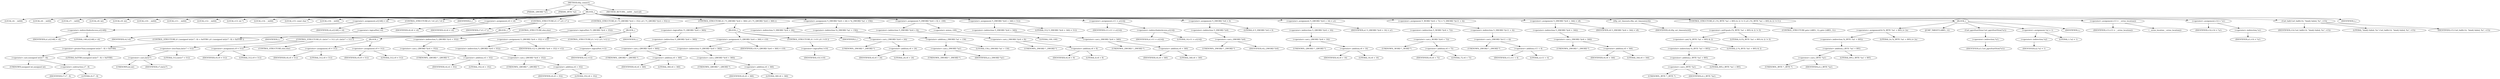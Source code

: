 digraph tftp_connect {  
"1000113" [label = "(METHOD,tftp_connect)" ]
"1000114" [label = "(PARAM,_QWORD *a1)" ]
"1000115" [label = "(PARAM,_BYTE *a2)" ]
"1000116" [label = "(BLOCK,,)" ]
"1000117" [label = "(LOCAL,v4: __int64)" ]
"1000118" [label = "(LOCAL,v6: __int64)" ]
"1000119" [label = "(LOCAL,v7: __int64)" ]
"1000120" [label = "(LOCAL,v8: int)" ]
"1000121" [label = "(LOCAL,v9: int)" ]
"1000122" [label = "(LOCAL,v10: __int64)" ]
"1000123" [label = "(LOCAL,v11: __int64)" ]
"1000124" [label = "(LOCAL,v12: __int64)" ]
"1000125" [label = "(LOCAL,v13: int *)" ]
"1000126" [label = "(LOCAL,v14: __int64)" ]
"1000127" [label = "(LOCAL,v15: const char *)" ]
"1000128" [label = "(LOCAL,v16: __int64)" ]
"1000129" [label = "(<operator>.assignment,a1[148] = v4)" ]
"1000130" [label = "(<operator>.indirectIndexAccess,a1[148])" ]
"1000131" [label = "(IDENTIFIER,a1,a1[148] = v4)" ]
"1000132" [label = "(LITERAL,148,a1[148] = v4)" ]
"1000133" [label = "(IDENTIFIER,v4,a1[148] = v4)" ]
"1000134" [label = "(CONTROL_STRUCTURE,if ( !v4 ),if ( !v4 ))" ]
"1000135" [label = "(<operator>.logicalNot,!v4)" ]
"1000136" [label = "(IDENTIFIER,v4,!v4)" ]
"1000137" [label = "(IDENTIFIER,L,)" ]
"1000138" [label = "(<operator>.assignment,v6 = v4)" ]
"1000139" [label = "(IDENTIFIER,v6,v6 = v4)" ]
"1000140" [label = "(IDENTIFIER,v4,v6 = v4)" ]
"1000141" [label = "(CONTROL_STRUCTURE,if ( v7 ),if ( v7 ))" ]
"1000142" [label = "(IDENTIFIER,v7,if ( v7 ))" ]
"1000143" [label = "(BLOCK,,)" ]
"1000144" [label = "(CONTROL_STRUCTURE,if ( (unsigned int)(v7 - 8) > 0xFFB0 ),if ( (unsigned int)(v7 - 8) > 0xFFB0 ))" ]
"1000145" [label = "(<operator>.greaterThan,(unsigned int)(v7 - 8) > 0xFFB0)" ]
"1000146" [label = "(<operator>.cast,(unsigned int)(v7 - 8))" ]
"1000147" [label = "(UNKNOWN,unsigned int,unsigned int)" ]
"1000148" [label = "(<operator>.subtraction,v7 - 8)" ]
"1000149" [label = "(IDENTIFIER,v7,v7 - 8)" ]
"1000150" [label = "(LITERAL,8,v7 - 8)" ]
"1000151" [label = "(LITERAL,0xFFB0,(unsigned int)(v7 - 8) > 0xFFB0)" ]
"1000152" [label = "(IDENTIFIER,L,)" ]
"1000153" [label = "(CONTROL_STRUCTURE,if ( (int)v7 < 512 ),if ( (int)v7 < 512 ))" ]
"1000154" [label = "(<operator>.lessThan,(int)v7 < 512)" ]
"1000155" [label = "(<operator>.cast,(int)v7)" ]
"1000156" [label = "(UNKNOWN,int,int)" ]
"1000157" [label = "(IDENTIFIER,v7,(int)v7)" ]
"1000158" [label = "(LITERAL,512,(int)v7 < 512)" ]
"1000159" [label = "(<operator>.assignment,v9 = 512)" ]
"1000160" [label = "(IDENTIFIER,v9,v9 = 512)" ]
"1000161" [label = "(LITERAL,512,v9 = 512)" ]
"1000162" [label = "(CONTROL_STRUCTURE,else,else)" ]
"1000163" [label = "(CONTROL_STRUCTURE,else,else)" ]
"1000164" [label = "(BLOCK,,)" ]
"1000165" [label = "(<operator>.assignment,v8 = 512)" ]
"1000166" [label = "(IDENTIFIER,v8,v8 = 512)" ]
"1000167" [label = "(LITERAL,512,v8 = 512)" ]
"1000168" [label = "(<operator>.assignment,v9 = 512)" ]
"1000169" [label = "(IDENTIFIER,v9,v9 = 512)" ]
"1000170" [label = "(LITERAL,512,v9 = 512)" ]
"1000171" [label = "(CONTROL_STRUCTURE,if ( !*(_QWORD *)(v4 + 352) ),if ( !*(_QWORD *)(v4 + 352) ))" ]
"1000172" [label = "(<operator>.logicalNot,!*(_QWORD *)(v4 + 352))" ]
"1000173" [label = "(<operator>.indirection,*(_QWORD *)(v4 + 352))" ]
"1000174" [label = "(<operator>.cast,(_QWORD *)(v4 + 352))" ]
"1000175" [label = "(UNKNOWN,_QWORD *,_QWORD *)" ]
"1000176" [label = "(<operator>.addition,v4 + 352)" ]
"1000177" [label = "(IDENTIFIER,v4,v4 + 352)" ]
"1000178" [label = "(LITERAL,352,v4 + 352)" ]
"1000179" [label = "(BLOCK,,)" ]
"1000180" [label = "(<operator>.assignment,*(_QWORD *)(v6 + 352) = v12)" ]
"1000181" [label = "(<operator>.indirection,*(_QWORD *)(v6 + 352))" ]
"1000182" [label = "(<operator>.cast,(_QWORD *)(v6 + 352))" ]
"1000183" [label = "(UNKNOWN,_QWORD *,_QWORD *)" ]
"1000184" [label = "(<operator>.addition,v6 + 352)" ]
"1000185" [label = "(IDENTIFIER,v6,v6 + 352)" ]
"1000186" [label = "(LITERAL,352,v6 + 352)" ]
"1000187" [label = "(IDENTIFIER,v12,*(_QWORD *)(v6 + 352) = v12)" ]
"1000188" [label = "(CONTROL_STRUCTURE,if ( !v12 ),if ( !v12 ))" ]
"1000189" [label = "(<operator>.logicalNot,!v12)" ]
"1000190" [label = "(IDENTIFIER,v12,!v12)" ]
"1000191" [label = "(IDENTIFIER,L,)" ]
"1000192" [label = "(CONTROL_STRUCTURE,if ( !*(_QWORD *)(v6 + 360) ),if ( !*(_QWORD *)(v6 + 360) ))" ]
"1000193" [label = "(<operator>.logicalNot,!*(_QWORD *)(v6 + 360))" ]
"1000194" [label = "(<operator>.indirection,*(_QWORD *)(v6 + 360))" ]
"1000195" [label = "(<operator>.cast,(_QWORD *)(v6 + 360))" ]
"1000196" [label = "(UNKNOWN,_QWORD *,_QWORD *)" ]
"1000197" [label = "(<operator>.addition,v6 + 360)" ]
"1000198" [label = "(IDENTIFIER,v6,v6 + 360)" ]
"1000199" [label = "(LITERAL,360,v6 + 360)" ]
"1000200" [label = "(BLOCK,,)" ]
"1000201" [label = "(<operator>.assignment,*(_QWORD *)(v6 + 360) = v10)" ]
"1000202" [label = "(<operator>.indirection,*(_QWORD *)(v6 + 360))" ]
"1000203" [label = "(<operator>.cast,(_QWORD *)(v6 + 360))" ]
"1000204" [label = "(UNKNOWN,_QWORD *,_QWORD *)" ]
"1000205" [label = "(<operator>.addition,v6 + 360)" ]
"1000206" [label = "(IDENTIFIER,v6,v6 + 360)" ]
"1000207" [label = "(LITERAL,360,v6 + 360)" ]
"1000208" [label = "(IDENTIFIER,v10,*(_QWORD *)(v6 + 360) = v10)" ]
"1000209" [label = "(CONTROL_STRUCTURE,if ( !v10 ),if ( !v10 ))" ]
"1000210" [label = "(<operator>.logicalNot,!v10)" ]
"1000211" [label = "(IDENTIFIER,v10,!v10)" ]
"1000212" [label = "(IDENTIFIER,L,)" ]
"1000213" [label = "(<operator>.assignment,*(_DWORD *)(v6 + 24) = *((_DWORD *)a1 + 156))" ]
"1000214" [label = "(<operator>.indirection,*(_DWORD *)(v6 + 24))" ]
"1000215" [label = "(<operator>.cast,(_DWORD *)(v6 + 24))" ]
"1000216" [label = "(UNKNOWN,_DWORD *,_DWORD *)" ]
"1000217" [label = "(<operator>.addition,v6 + 24)" ]
"1000218" [label = "(IDENTIFIER,v6,v6 + 24)" ]
"1000219" [label = "(LITERAL,24,v6 + 24)" ]
"1000220" [label = "(<operator>.indirection,*((_DWORD *)a1 + 156))" ]
"1000221" [label = "(<operator>.addition,(_DWORD *)a1 + 156)" ]
"1000222" [label = "(<operator>.cast,(_DWORD *)a1)" ]
"1000223" [label = "(UNKNOWN,_DWORD *,_DWORD *)" ]
"1000224" [label = "(IDENTIFIER,a1,(_DWORD *)a1)" ]
"1000225" [label = "(LITERAL,156,(_DWORD *)a1 + 156)" ]
"1000226" [label = "(<operator>.assignment,*(_DWORD *)(v6 + 8) = -100)" ]
"1000227" [label = "(<operator>.indirection,*(_DWORD *)(v6 + 8))" ]
"1000228" [label = "(<operator>.cast,(_DWORD *)(v6 + 8))" ]
"1000229" [label = "(UNKNOWN,_DWORD *,_DWORD *)" ]
"1000230" [label = "(<operator>.addition,v6 + 8)" ]
"1000231" [label = "(IDENTIFIER,v6,v6 + 8)" ]
"1000232" [label = "(LITERAL,8,v6 + 8)" ]
"1000233" [label = "(<operator>.minus,-100)" ]
"1000234" [label = "(LITERAL,100,-100)" ]
"1000235" [label = "(<operator>.assignment,*(_DWORD *)(v6 + 340) = 512)" ]
"1000236" [label = "(<operator>.indirection,*(_DWORD *)(v6 + 340))" ]
"1000237" [label = "(<operator>.cast,(_DWORD *)(v6 + 340))" ]
"1000238" [label = "(UNKNOWN,_DWORD *,_DWORD *)" ]
"1000239" [label = "(<operator>.addition,v6 + 340)" ]
"1000240" [label = "(IDENTIFIER,v6,v6 + 340)" ]
"1000241" [label = "(LITERAL,340,v6 + 340)" ]
"1000242" [label = "(LITERAL,512,*(_DWORD *)(v6 + 340) = 512)" ]
"1000243" [label = "(<operator>.assignment,v11 = a1[14])" ]
"1000244" [label = "(IDENTIFIER,v11,v11 = a1[14])" ]
"1000245" [label = "(<operator>.indirectIndexAccess,a1[14])" ]
"1000246" [label = "(IDENTIFIER,a1,v11 = a1[14])" ]
"1000247" [label = "(LITERAL,14,v11 = a1[14])" ]
"1000248" [label = "(<operator>.assignment,*(_DWORD *)v6 = 0)" ]
"1000249" [label = "(<operator>.indirection,*(_DWORD *)v6)" ]
"1000250" [label = "(<operator>.cast,(_DWORD *)v6)" ]
"1000251" [label = "(UNKNOWN,_DWORD *,_DWORD *)" ]
"1000252" [label = "(IDENTIFIER,v6,(_DWORD *)v6)" ]
"1000253" [label = "(LITERAL,0,*(_DWORD *)v6 = 0)" ]
"1000254" [label = "(<operator>.assignment,*(_QWORD *)(v6 + 16) = a1)" ]
"1000255" [label = "(<operator>.indirection,*(_QWORD *)(v6 + 16))" ]
"1000256" [label = "(<operator>.cast,(_QWORD *)(v6 + 16))" ]
"1000257" [label = "(UNKNOWN,_QWORD *,_QWORD *)" ]
"1000258" [label = "(<operator>.addition,v6 + 16)" ]
"1000259" [label = "(IDENTIFIER,v6,v6 + 16)" ]
"1000260" [label = "(LITERAL,16,v6 + 16)" ]
"1000261" [label = "(IDENTIFIER,a1,*(_QWORD *)(v6 + 16) = a1)" ]
"1000262" [label = "(<operator>.assignment,*(_WORD *)(v6 + 72) = *(_DWORD *)(v11 + 4))" ]
"1000263" [label = "(<operator>.indirection,*(_WORD *)(v6 + 72))" ]
"1000264" [label = "(<operator>.cast,(_WORD *)(v6 + 72))" ]
"1000265" [label = "(UNKNOWN,_WORD *,_WORD *)" ]
"1000266" [label = "(<operator>.addition,v6 + 72)" ]
"1000267" [label = "(IDENTIFIER,v6,v6 + 72)" ]
"1000268" [label = "(LITERAL,72,v6 + 72)" ]
"1000269" [label = "(<operator>.indirection,*(_DWORD *)(v11 + 4))" ]
"1000270" [label = "(<operator>.cast,(_DWORD *)(v11 + 4))" ]
"1000271" [label = "(UNKNOWN,_DWORD *,_DWORD *)" ]
"1000272" [label = "(<operator>.addition,v11 + 4)" ]
"1000273" [label = "(IDENTIFIER,v11,v11 + 4)" ]
"1000274" [label = "(LITERAL,4,v11 + 4)" ]
"1000275" [label = "(<operator>.assignment,*(_DWORD *)(v6 + 344) = v8)" ]
"1000276" [label = "(<operator>.indirection,*(_DWORD *)(v6 + 344))" ]
"1000277" [label = "(<operator>.cast,(_DWORD *)(v6 + 344))" ]
"1000278" [label = "(UNKNOWN,_DWORD *,_DWORD *)" ]
"1000279" [label = "(<operator>.addition,v6 + 344)" ]
"1000280" [label = "(IDENTIFIER,v6,v6 + 344)" ]
"1000281" [label = "(LITERAL,344,v6 + 344)" ]
"1000282" [label = "(IDENTIFIER,v8,*(_DWORD *)(v6 + 344) = v8)" ]
"1000283" [label = "(tftp_set_timeouts,tftp_set_timeouts(v6))" ]
"1000284" [label = "(IDENTIFIER,v6,tftp_set_timeouts(v6))" ]
"1000285" [label = "(CONTROL_STRUCTURE,if ( (*((_BYTE *)a1 + 895) & 2) != 0 ),if ( (*((_BYTE *)a1 + 895) & 2) != 0 ))" ]
"1000286" [label = "(<operator>.notEquals,(*((_BYTE *)a1 + 895) & 2) != 0)" ]
"1000287" [label = "(<operator>.and,*((_BYTE *)a1 + 895) & 2)" ]
"1000288" [label = "(<operator>.indirection,*((_BYTE *)a1 + 895))" ]
"1000289" [label = "(<operator>.addition,(_BYTE *)a1 + 895)" ]
"1000290" [label = "(<operator>.cast,(_BYTE *)a1)" ]
"1000291" [label = "(UNKNOWN,_BYTE *,_BYTE *)" ]
"1000292" [label = "(IDENTIFIER,a1,(_BYTE *)a1)" ]
"1000293" [label = "(LITERAL,895,(_BYTE *)a1 + 895)" ]
"1000294" [label = "(LITERAL,2,*((_BYTE *)a1 + 895) & 2)" ]
"1000295" [label = "(LITERAL,0,(*((_BYTE *)a1 + 895) & 2) != 0)" ]
"1000296" [label = "(CONTROL_STRUCTURE,goto LABEL_12;,goto LABEL_12;)" ]
"1000297" [label = "(BLOCK,,)" ]
"1000298" [label = "(<operators>.assignmentOr,*((_BYTE *)a1 + 895) |= 2u)" ]
"1000299" [label = "(<operator>.indirection,*((_BYTE *)a1 + 895))" ]
"1000300" [label = "(<operator>.addition,(_BYTE *)a1 + 895)" ]
"1000301" [label = "(<operator>.cast,(_BYTE *)a1)" ]
"1000302" [label = "(UNKNOWN,_BYTE *,_BYTE *)" ]
"1000303" [label = "(IDENTIFIER,a1,(_BYTE *)a1)" ]
"1000304" [label = "(LITERAL,895,(_BYTE *)a1 + 895)" ]
"1000305" [label = "(LITERAL,2u,*((_BYTE *)a1 + 895) |= 2u)" ]
"1000306" [label = "(JUMP_TARGET,LABEL_12)" ]
"1000307" [label = "(Curl_pgrsStartNow,Curl_pgrsStartNow(*a1))" ]
"1000308" [label = "(<operator>.indirection,*a1)" ]
"1000309" [label = "(IDENTIFIER,a1,Curl_pgrsStartNow(*a1))" ]
"1000310" [label = "(<operator>.assignment,*a2 = 1)" ]
"1000311" [label = "(<operator>.indirection,*a2)" ]
"1000312" [label = "(IDENTIFIER,a2,*a2 = 1)" ]
"1000313" [label = "(LITERAL,1,*a2 = 1)" ]
"1000314" [label = "(IDENTIFIER,L,)" ]
"1000315" [label = "(<operator>.assignment,v13 = __errno_location())" ]
"1000316" [label = "(IDENTIFIER,v13,v13 = __errno_location())" ]
"1000317" [label = "(__errno_location,__errno_location())" ]
"1000318" [label = "(<operator>.assignment,v14 = *a1)" ]
"1000319" [label = "(IDENTIFIER,v14,v14 = *a1)" ]
"1000320" [label = "(<operator>.indirection,*a1)" ]
"1000321" [label = "(IDENTIFIER,a1,v14 = *a1)" ]
"1000322" [label = "(Curl_failf,Curl_failf(v14, \"bind() failed; %s\", v15))" ]
"1000323" [label = "(IDENTIFIER,v14,Curl_failf(v14, \"bind() failed; %s\", v15))" ]
"1000324" [label = "(LITERAL,\"bind() failed; %s\",Curl_failf(v14, \"bind() failed; %s\", v15))" ]
"1000325" [label = "(IDENTIFIER,v15,Curl_failf(v14, \"bind() failed; %s\", v15))" ]
"1000326" [label = "(IDENTIFIER,L,)" ]
"1000327" [label = "(METHOD_RETURN,__int64 __fastcall)" ]
  "1000113" -> "1000114" 
  "1000113" -> "1000115" 
  "1000113" -> "1000116" 
  "1000113" -> "1000327" 
  "1000116" -> "1000117" 
  "1000116" -> "1000118" 
  "1000116" -> "1000119" 
  "1000116" -> "1000120" 
  "1000116" -> "1000121" 
  "1000116" -> "1000122" 
  "1000116" -> "1000123" 
  "1000116" -> "1000124" 
  "1000116" -> "1000125" 
  "1000116" -> "1000126" 
  "1000116" -> "1000127" 
  "1000116" -> "1000128" 
  "1000116" -> "1000129" 
  "1000116" -> "1000134" 
  "1000116" -> "1000137" 
  "1000116" -> "1000138" 
  "1000116" -> "1000141" 
  "1000116" -> "1000171" 
  "1000116" -> "1000192" 
  "1000116" -> "1000213" 
  "1000116" -> "1000226" 
  "1000116" -> "1000235" 
  "1000116" -> "1000243" 
  "1000116" -> "1000248" 
  "1000116" -> "1000254" 
  "1000116" -> "1000262" 
  "1000116" -> "1000275" 
  "1000116" -> "1000283" 
  "1000116" -> "1000285" 
  "1000116" -> "1000297" 
  "1000116" -> "1000315" 
  "1000116" -> "1000318" 
  "1000116" -> "1000322" 
  "1000116" -> "1000326" 
  "1000129" -> "1000130" 
  "1000129" -> "1000133" 
  "1000130" -> "1000131" 
  "1000130" -> "1000132" 
  "1000134" -> "1000135" 
  "1000135" -> "1000136" 
  "1000138" -> "1000139" 
  "1000138" -> "1000140" 
  "1000141" -> "1000142" 
  "1000141" -> "1000143" 
  "1000141" -> "1000163" 
  "1000143" -> "1000144" 
  "1000143" -> "1000152" 
  "1000143" -> "1000153" 
  "1000144" -> "1000145" 
  "1000145" -> "1000146" 
  "1000145" -> "1000151" 
  "1000146" -> "1000147" 
  "1000146" -> "1000148" 
  "1000148" -> "1000149" 
  "1000148" -> "1000150" 
  "1000153" -> "1000154" 
  "1000153" -> "1000159" 
  "1000153" -> "1000162" 
  "1000154" -> "1000155" 
  "1000154" -> "1000158" 
  "1000155" -> "1000156" 
  "1000155" -> "1000157" 
  "1000159" -> "1000160" 
  "1000159" -> "1000161" 
  "1000163" -> "1000164" 
  "1000164" -> "1000165" 
  "1000164" -> "1000168" 
  "1000165" -> "1000166" 
  "1000165" -> "1000167" 
  "1000168" -> "1000169" 
  "1000168" -> "1000170" 
  "1000171" -> "1000172" 
  "1000171" -> "1000179" 
  "1000172" -> "1000173" 
  "1000173" -> "1000174" 
  "1000174" -> "1000175" 
  "1000174" -> "1000176" 
  "1000176" -> "1000177" 
  "1000176" -> "1000178" 
  "1000179" -> "1000180" 
  "1000179" -> "1000188" 
  "1000179" -> "1000191" 
  "1000180" -> "1000181" 
  "1000180" -> "1000187" 
  "1000181" -> "1000182" 
  "1000182" -> "1000183" 
  "1000182" -> "1000184" 
  "1000184" -> "1000185" 
  "1000184" -> "1000186" 
  "1000188" -> "1000189" 
  "1000189" -> "1000190" 
  "1000192" -> "1000193" 
  "1000192" -> "1000200" 
  "1000193" -> "1000194" 
  "1000194" -> "1000195" 
  "1000195" -> "1000196" 
  "1000195" -> "1000197" 
  "1000197" -> "1000198" 
  "1000197" -> "1000199" 
  "1000200" -> "1000201" 
  "1000200" -> "1000209" 
  "1000200" -> "1000212" 
  "1000201" -> "1000202" 
  "1000201" -> "1000208" 
  "1000202" -> "1000203" 
  "1000203" -> "1000204" 
  "1000203" -> "1000205" 
  "1000205" -> "1000206" 
  "1000205" -> "1000207" 
  "1000209" -> "1000210" 
  "1000210" -> "1000211" 
  "1000213" -> "1000214" 
  "1000213" -> "1000220" 
  "1000214" -> "1000215" 
  "1000215" -> "1000216" 
  "1000215" -> "1000217" 
  "1000217" -> "1000218" 
  "1000217" -> "1000219" 
  "1000220" -> "1000221" 
  "1000221" -> "1000222" 
  "1000221" -> "1000225" 
  "1000222" -> "1000223" 
  "1000222" -> "1000224" 
  "1000226" -> "1000227" 
  "1000226" -> "1000233" 
  "1000227" -> "1000228" 
  "1000228" -> "1000229" 
  "1000228" -> "1000230" 
  "1000230" -> "1000231" 
  "1000230" -> "1000232" 
  "1000233" -> "1000234" 
  "1000235" -> "1000236" 
  "1000235" -> "1000242" 
  "1000236" -> "1000237" 
  "1000237" -> "1000238" 
  "1000237" -> "1000239" 
  "1000239" -> "1000240" 
  "1000239" -> "1000241" 
  "1000243" -> "1000244" 
  "1000243" -> "1000245" 
  "1000245" -> "1000246" 
  "1000245" -> "1000247" 
  "1000248" -> "1000249" 
  "1000248" -> "1000253" 
  "1000249" -> "1000250" 
  "1000250" -> "1000251" 
  "1000250" -> "1000252" 
  "1000254" -> "1000255" 
  "1000254" -> "1000261" 
  "1000255" -> "1000256" 
  "1000256" -> "1000257" 
  "1000256" -> "1000258" 
  "1000258" -> "1000259" 
  "1000258" -> "1000260" 
  "1000262" -> "1000263" 
  "1000262" -> "1000269" 
  "1000263" -> "1000264" 
  "1000264" -> "1000265" 
  "1000264" -> "1000266" 
  "1000266" -> "1000267" 
  "1000266" -> "1000268" 
  "1000269" -> "1000270" 
  "1000270" -> "1000271" 
  "1000270" -> "1000272" 
  "1000272" -> "1000273" 
  "1000272" -> "1000274" 
  "1000275" -> "1000276" 
  "1000275" -> "1000282" 
  "1000276" -> "1000277" 
  "1000277" -> "1000278" 
  "1000277" -> "1000279" 
  "1000279" -> "1000280" 
  "1000279" -> "1000281" 
  "1000283" -> "1000284" 
  "1000285" -> "1000286" 
  "1000285" -> "1000296" 
  "1000286" -> "1000287" 
  "1000286" -> "1000295" 
  "1000287" -> "1000288" 
  "1000287" -> "1000294" 
  "1000288" -> "1000289" 
  "1000289" -> "1000290" 
  "1000289" -> "1000293" 
  "1000290" -> "1000291" 
  "1000290" -> "1000292" 
  "1000297" -> "1000298" 
  "1000297" -> "1000306" 
  "1000297" -> "1000307" 
  "1000297" -> "1000310" 
  "1000297" -> "1000314" 
  "1000298" -> "1000299" 
  "1000298" -> "1000305" 
  "1000299" -> "1000300" 
  "1000300" -> "1000301" 
  "1000300" -> "1000304" 
  "1000301" -> "1000302" 
  "1000301" -> "1000303" 
  "1000307" -> "1000308" 
  "1000308" -> "1000309" 
  "1000310" -> "1000311" 
  "1000310" -> "1000313" 
  "1000311" -> "1000312" 
  "1000315" -> "1000316" 
  "1000315" -> "1000317" 
  "1000318" -> "1000319" 
  "1000318" -> "1000320" 
  "1000320" -> "1000321" 
  "1000322" -> "1000323" 
  "1000322" -> "1000324" 
  "1000322" -> "1000325" 
}
